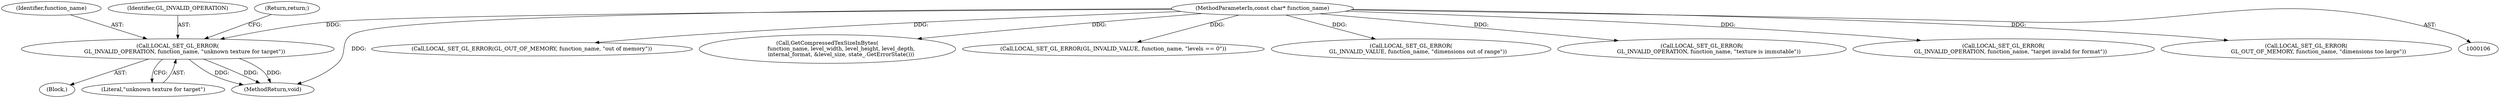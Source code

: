 digraph "0_Chrome_385508dc888ef15d272cdd2705b17996abc519d6_0@pointer" {
"1000192" [label="(Call,LOCAL_SET_GL_ERROR(\n        GL_INVALID_OPERATION, function_name, \"unknown texture for target\"))"];
"1000114" [label="(MethodParameterIn,const char* function_name)"];
"1000336" [label="(Call,LOCAL_SET_GL_ERROR(GL_OUT_OF_MEMORY, function_name, \"out of memory\"))"];
"1000265" [label="(Call,GetCompressedTexSizeInBytes(\n                function_name, level_width, level_height, level_depth,\n                internal_format, &level_size, state_.GetErrorState()))"];
"1000192" [label="(Call,LOCAL_SET_GL_ERROR(\n        GL_INVALID_OPERATION, function_name, \"unknown texture for target\"))"];
"1000191" [label="(Block,)"];
"1000195" [label="(Literal,\"unknown texture for target\")"];
"1000121" [label="(Call,LOCAL_SET_GL_ERROR(GL_INVALID_VALUE, function_name, \"levels == 0\"))"];
"1000520" [label="(MethodReturn,void)"];
"1000194" [label="(Identifier,function_name)"];
"1000176" [label="(Call,LOCAL_SET_GL_ERROR(\n        GL_INVALID_VALUE, function_name, \"dimensions out of range\"))"];
"1000193" [label="(Identifier,GL_INVALID_OPERATION)"];
"1000212" [label="(Call,LOCAL_SET_GL_ERROR(\n        GL_INVALID_OPERATION, function_name, \"texture is immutable\"))"];
"1000196" [label="(Return,return;)"];
"1000114" [label="(MethodParameterIn,const char* function_name)"];
"1000138" [label="(Call,LOCAL_SET_GL_ERROR(\n        GL_INVALID_OPERATION, function_name, \"target invalid for format\"))"];
"1000299" [label="(Call,LOCAL_SET_GL_ERROR(\n              GL_OUT_OF_MEMORY, function_name, \"dimensions too large\"))"];
"1000192" -> "1000191"  [label="AST: "];
"1000192" -> "1000195"  [label="CFG: "];
"1000193" -> "1000192"  [label="AST: "];
"1000194" -> "1000192"  [label="AST: "];
"1000195" -> "1000192"  [label="AST: "];
"1000196" -> "1000192"  [label="CFG: "];
"1000192" -> "1000520"  [label="DDG: "];
"1000192" -> "1000520"  [label="DDG: "];
"1000192" -> "1000520"  [label="DDG: "];
"1000114" -> "1000192"  [label="DDG: "];
"1000114" -> "1000106"  [label="AST: "];
"1000114" -> "1000520"  [label="DDG: "];
"1000114" -> "1000121"  [label="DDG: "];
"1000114" -> "1000138"  [label="DDG: "];
"1000114" -> "1000176"  [label="DDG: "];
"1000114" -> "1000212"  [label="DDG: "];
"1000114" -> "1000265"  [label="DDG: "];
"1000114" -> "1000299"  [label="DDG: "];
"1000114" -> "1000336"  [label="DDG: "];
}
